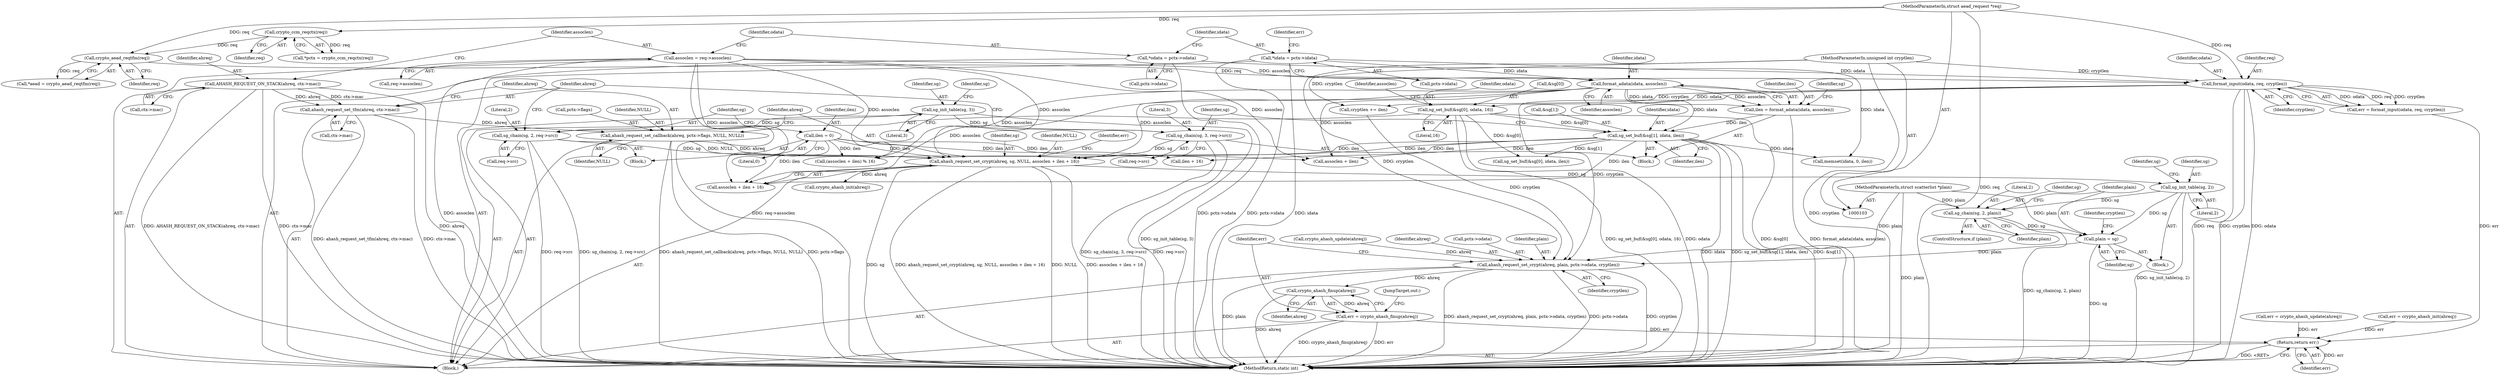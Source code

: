 digraph "0_linux_3b30460c5b0ed762be75a004e924ec3f8711e032@pointer" {
"1000269" [label="(Call,plain = sg)"];
"1000253" [label="(Call,sg_init_table(sg, 2))"];
"1000212" [label="(Call,ahash_request_set_crypt(ahreq, sg, NULL, assoclen + ilen + 16))"];
"1000205" [label="(Call,ahash_request_set_callback(ahreq, pctx->flags, NULL, NULL))"];
"1000200" [label="(Call,ahash_request_set_tfm(ahreq, ctx->mac))"];
"1000123" [label="(Call,AHASH_REQUEST_ON_STACK(ahreq, ctx->mac))"];
"1000194" [label="(Call,sg_chain(sg, 2, req->src))"];
"1000158" [label="(Call,sg_init_table(sg, 3))"];
"1000183" [label="(Call,sg_chain(sg, 3, req->src))"];
"1000129" [label="(Call,assoclen = req->assoclen)"];
"1000173" [label="(Call,format_adata(idata, assoclen))"];
"1000142" [label="(Call,*idata = pctx->idata)"];
"1000176" [label="(Call,sg_set_buf(&sg[1], idata, ilen))"];
"1000161" [label="(Call,sg_set_buf(&sg[0], odata, 16))"];
"1000151" [label="(Call,format_input(odata, req, cryptlen))"];
"1000136" [label="(Call,*odata = pctx->odata)"];
"1000116" [label="(Call,crypto_aead_reqtfm(req))"];
"1000111" [label="(Call,crypto_ccm_reqctx(req))"];
"1000104" [label="(MethodParameterIn,struct aead_request *req)"];
"1000106" [label="(MethodParameterIn,unsigned int cryptlen)"];
"1000171" [label="(Call,ilen = format_adata(idata, assoclen))"];
"1000191" [label="(Call,ilen = 0)"];
"1000265" [label="(Call,sg_chain(sg, 2, plain))"];
"1000105" [label="(MethodParameterIn,struct scatterlist *plain)"];
"1000275" [label="(Call,ahash_request_set_crypt(ahreq, plain, pctx->odata, cryptlen))"];
"1000284" [label="(Call,crypto_ahash_finup(ahreq))"];
"1000282" [label="(Call,err = crypto_ahash_finup(ahreq))"];
"1000287" [label="(Return,return err;)"];
"1000182" [label="(Identifier,ilen)"];
"1000151" [label="(Call,format_input(odata, req, cryptlen))"];
"1000186" [label="(Call,req->src)"];
"1000273" [label="(Identifier,cryptlen)"];
"1000212" [label="(Call,ahash_request_set_crypt(ahreq, sg, NULL, assoclen + ilen + 16))"];
"1000137" [label="(Identifier,odata)"];
"1000270" [label="(Identifier,plain)"];
"1000117" [label="(Identifier,req)"];
"1000213" [label="(Identifier,ahreq)"];
"1000277" [label="(Identifier,plain)"];
"1000210" [label="(Identifier,NULL)"];
"1000271" [label="(Identifier,sg)"];
"1000211" [label="(Identifier,NULL)"];
"1000124" [label="(Identifier,ahreq)"];
"1000240" [label="(Call,assoclen + ilen)"];
"1000162" [label="(Call,&sg[0])"];
"1000265" [label="(Call,sg_chain(sg, 2, plain))"];
"1000228" [label="(Call,err = crypto_ahash_update(ahreq))"];
"1000275" [label="(Call,ahash_request_set_crypt(ahreq, plain, pctx->odata, cryptlen))"];
"1000116" [label="(Call,crypto_aead_reqtfm(req))"];
"1000195" [label="(Identifier,sg)"];
"1000154" [label="(Identifier,cryptlen)"];
"1000179" [label="(Identifier,sg)"];
"1000176" [label="(Call,sg_set_buf(&sg[1], idata, ilen))"];
"1000170" [label="(Block,)"];
"1000114" [label="(Call,*aead = crypto_aead_reqtfm(req))"];
"1000123" [label="(Call,AHASH_REQUEST_ON_STACK(ahreq, ctx->mac))"];
"1000144" [label="(Call,pctx->idata)"];
"1000287" [label="(Return,return err;)"];
"1000177" [label="(Call,&sg[1])"];
"1000143" [label="(Identifier,idata)"];
"1000256" [label="(Call,sg_set_buf(&sg[0], idata, ilen))"];
"1000167" [label="(Literal,16)"];
"1000215" [label="(Identifier,NULL)"];
"1000205" [label="(Call,ahash_request_set_callback(ahreq, pctx->flags, NULL, NULL))"];
"1000206" [label="(Identifier,ahreq)"];
"1000248" [label="(Block,)"];
"1000109" [label="(Call,*pctx = crypto_ccm_reqctx(req))"];
"1000171" [label="(Call,ilen = format_adata(idata, assoclen))"];
"1000161" [label="(Call,sg_set_buf(&sg[0], odata, 16))"];
"1000142" [label="(Call,*idata = pctx->idata)"];
"1000164" [label="(Identifier,sg)"];
"1000136" [label="(Call,*odata = pctx->odata)"];
"1000216" [label="(Call,assoclen + ilen + 16)"];
"1000160" [label="(Literal,3)"];
"1000169" [label="(Identifier,assoclen)"];
"1000200" [label="(Call,ahash_request_set_tfm(ahreq, ctx->mac))"];
"1000149" [label="(Call,err = format_input(odata, req, cryptlen))"];
"1000272" [label="(Call,cryptlen += ilen)"];
"1000263" [label="(ControlStructure,if (plain))"];
"1000288" [label="(Identifier,err)"];
"1000192" [label="(Identifier,ilen)"];
"1000285" [label="(Identifier,ahreq)"];
"1000175" [label="(Identifier,assoclen)"];
"1000281" [label="(Identifier,cryptlen)"];
"1000130" [label="(Identifier,assoclen)"];
"1000222" [label="(Identifier,err)"];
"1000249" [label="(Call,memset(idata, 0, ilen))"];
"1000104" [label="(MethodParameterIn,struct aead_request *req)"];
"1000111" [label="(Call,crypto_ccm_reqctx(req))"];
"1000190" [label="(Block,)"];
"1000289" [label="(MethodReturn,static int)"];
"1000230" [label="(Call,crypto_ahash_update(ahreq))"];
"1000183" [label="(Call,sg_chain(sg, 3, req->src))"];
"1000153" [label="(Identifier,req)"];
"1000131" [label="(Call,req->assoclen)"];
"1000107" [label="(Block,)"];
"1000106" [label="(MethodParameterIn,unsigned int cryptlen)"];
"1000282" [label="(Call,err = crypto_ahash_finup(ahreq))"];
"1000269" [label="(Call,plain = sg)"];
"1000253" [label="(Call,sg_init_table(sg, 2))"];
"1000268" [label="(Identifier,plain)"];
"1000283" [label="(Identifier,err)"];
"1000174" [label="(Identifier,idata)"];
"1000152" [label="(Identifier,odata)"];
"1000276" [label="(Identifier,ahreq)"];
"1000105" [label="(MethodParameterIn,struct scatterlist *plain)"];
"1000150" [label="(Identifier,err)"];
"1000259" [label="(Identifier,sg)"];
"1000158" [label="(Call,sg_init_table(sg, 3))"];
"1000254" [label="(Identifier,sg)"];
"1000278" [label="(Call,pctx->odata)"];
"1000197" [label="(Call,req->src)"];
"1000166" [label="(Identifier,odata)"];
"1000196" [label="(Literal,2)"];
"1000221" [label="(Call,err = crypto_ahash_init(ahreq))"];
"1000267" [label="(Literal,2)"];
"1000191" [label="(Call,ilen = 0)"];
"1000223" [label="(Call,crypto_ahash_init(ahreq))"];
"1000194" [label="(Call,sg_chain(sg, 2, req->src))"];
"1000284" [label="(Call,crypto_ahash_finup(ahreq))"];
"1000286" [label="(JumpTarget,out:)"];
"1000184" [label="(Identifier,sg)"];
"1000138" [label="(Call,pctx->odata)"];
"1000214" [label="(Identifier,sg)"];
"1000129" [label="(Call,assoclen = req->assoclen)"];
"1000266" [label="(Identifier,sg)"];
"1000207" [label="(Call,pctx->flags)"];
"1000159" [label="(Identifier,sg)"];
"1000125" [label="(Call,ctx->mac)"];
"1000112" [label="(Identifier,req)"];
"1000255" [label="(Literal,2)"];
"1000202" [label="(Call,ctx->mac)"];
"1000201" [label="(Identifier,ahreq)"];
"1000173" [label="(Call,format_adata(idata, assoclen))"];
"1000218" [label="(Call,ilen + 16)"];
"1000172" [label="(Identifier,ilen)"];
"1000185" [label="(Literal,3)"];
"1000193" [label="(Literal,0)"];
"1000239" [label="(Call,(assoclen + ilen) % 16)"];
"1000181" [label="(Identifier,idata)"];
"1000269" -> "1000248"  [label="AST: "];
"1000269" -> "1000271"  [label="CFG: "];
"1000270" -> "1000269"  [label="AST: "];
"1000271" -> "1000269"  [label="AST: "];
"1000273" -> "1000269"  [label="CFG: "];
"1000269" -> "1000289"  [label="DDG: sg"];
"1000253" -> "1000269"  [label="DDG: sg"];
"1000265" -> "1000269"  [label="DDG: sg"];
"1000105" -> "1000269"  [label="DDG: plain"];
"1000269" -> "1000275"  [label="DDG: plain"];
"1000253" -> "1000248"  [label="AST: "];
"1000253" -> "1000255"  [label="CFG: "];
"1000254" -> "1000253"  [label="AST: "];
"1000255" -> "1000253"  [label="AST: "];
"1000259" -> "1000253"  [label="CFG: "];
"1000253" -> "1000289"  [label="DDG: sg_init_table(sg, 2)"];
"1000212" -> "1000253"  [label="DDG: sg"];
"1000253" -> "1000265"  [label="DDG: sg"];
"1000212" -> "1000107"  [label="AST: "];
"1000212" -> "1000216"  [label="CFG: "];
"1000213" -> "1000212"  [label="AST: "];
"1000214" -> "1000212"  [label="AST: "];
"1000215" -> "1000212"  [label="AST: "];
"1000216" -> "1000212"  [label="AST: "];
"1000222" -> "1000212"  [label="CFG: "];
"1000212" -> "1000289"  [label="DDG: assoclen + ilen + 16"];
"1000212" -> "1000289"  [label="DDG: sg"];
"1000212" -> "1000289"  [label="DDG: ahash_request_set_crypt(ahreq, sg, NULL, assoclen + ilen + 16)"];
"1000212" -> "1000289"  [label="DDG: NULL"];
"1000205" -> "1000212"  [label="DDG: ahreq"];
"1000205" -> "1000212"  [label="DDG: NULL"];
"1000194" -> "1000212"  [label="DDG: sg"];
"1000183" -> "1000212"  [label="DDG: sg"];
"1000129" -> "1000212"  [label="DDG: assoclen"];
"1000173" -> "1000212"  [label="DDG: assoclen"];
"1000176" -> "1000212"  [label="DDG: ilen"];
"1000191" -> "1000212"  [label="DDG: ilen"];
"1000212" -> "1000223"  [label="DDG: ahreq"];
"1000205" -> "1000107"  [label="AST: "];
"1000205" -> "1000211"  [label="CFG: "];
"1000206" -> "1000205"  [label="AST: "];
"1000207" -> "1000205"  [label="AST: "];
"1000210" -> "1000205"  [label="AST: "];
"1000211" -> "1000205"  [label="AST: "];
"1000213" -> "1000205"  [label="CFG: "];
"1000205" -> "1000289"  [label="DDG: pctx->flags"];
"1000205" -> "1000289"  [label="DDG: ahash_request_set_callback(ahreq, pctx->flags, NULL, NULL)"];
"1000200" -> "1000205"  [label="DDG: ahreq"];
"1000200" -> "1000107"  [label="AST: "];
"1000200" -> "1000202"  [label="CFG: "];
"1000201" -> "1000200"  [label="AST: "];
"1000202" -> "1000200"  [label="AST: "];
"1000206" -> "1000200"  [label="CFG: "];
"1000200" -> "1000289"  [label="DDG: ahash_request_set_tfm(ahreq, ctx->mac)"];
"1000200" -> "1000289"  [label="DDG: ctx->mac"];
"1000123" -> "1000200"  [label="DDG: ahreq"];
"1000123" -> "1000200"  [label="DDG: ctx->mac"];
"1000123" -> "1000107"  [label="AST: "];
"1000123" -> "1000125"  [label="CFG: "];
"1000124" -> "1000123"  [label="AST: "];
"1000125" -> "1000123"  [label="AST: "];
"1000130" -> "1000123"  [label="CFG: "];
"1000123" -> "1000289"  [label="DDG: AHASH_REQUEST_ON_STACK(ahreq, ctx->mac)"];
"1000123" -> "1000289"  [label="DDG: ctx->mac"];
"1000123" -> "1000289"  [label="DDG: ahreq"];
"1000194" -> "1000190"  [label="AST: "];
"1000194" -> "1000197"  [label="CFG: "];
"1000195" -> "1000194"  [label="AST: "];
"1000196" -> "1000194"  [label="AST: "];
"1000197" -> "1000194"  [label="AST: "];
"1000201" -> "1000194"  [label="CFG: "];
"1000194" -> "1000289"  [label="DDG: req->src"];
"1000194" -> "1000289"  [label="DDG: sg_chain(sg, 2, req->src)"];
"1000158" -> "1000194"  [label="DDG: sg"];
"1000158" -> "1000107"  [label="AST: "];
"1000158" -> "1000160"  [label="CFG: "];
"1000159" -> "1000158"  [label="AST: "];
"1000160" -> "1000158"  [label="AST: "];
"1000164" -> "1000158"  [label="CFG: "];
"1000158" -> "1000289"  [label="DDG: sg_init_table(sg, 3)"];
"1000158" -> "1000183"  [label="DDG: sg"];
"1000183" -> "1000170"  [label="AST: "];
"1000183" -> "1000186"  [label="CFG: "];
"1000184" -> "1000183"  [label="AST: "];
"1000185" -> "1000183"  [label="AST: "];
"1000186" -> "1000183"  [label="AST: "];
"1000201" -> "1000183"  [label="CFG: "];
"1000183" -> "1000289"  [label="DDG: req->src"];
"1000183" -> "1000289"  [label="DDG: sg_chain(sg, 3, req->src)"];
"1000129" -> "1000107"  [label="AST: "];
"1000129" -> "1000131"  [label="CFG: "];
"1000130" -> "1000129"  [label="AST: "];
"1000131" -> "1000129"  [label="AST: "];
"1000137" -> "1000129"  [label="CFG: "];
"1000129" -> "1000289"  [label="DDG: assoclen"];
"1000129" -> "1000289"  [label="DDG: req->assoclen"];
"1000129" -> "1000173"  [label="DDG: assoclen"];
"1000129" -> "1000216"  [label="DDG: assoclen"];
"1000129" -> "1000239"  [label="DDG: assoclen"];
"1000129" -> "1000240"  [label="DDG: assoclen"];
"1000173" -> "1000171"  [label="AST: "];
"1000173" -> "1000175"  [label="CFG: "];
"1000174" -> "1000173"  [label="AST: "];
"1000175" -> "1000173"  [label="AST: "];
"1000171" -> "1000173"  [label="CFG: "];
"1000173" -> "1000171"  [label="DDG: idata"];
"1000173" -> "1000171"  [label="DDG: assoclen"];
"1000142" -> "1000173"  [label="DDG: idata"];
"1000173" -> "1000176"  [label="DDG: idata"];
"1000173" -> "1000216"  [label="DDG: assoclen"];
"1000173" -> "1000239"  [label="DDG: assoclen"];
"1000173" -> "1000240"  [label="DDG: assoclen"];
"1000142" -> "1000107"  [label="AST: "];
"1000142" -> "1000144"  [label="CFG: "];
"1000143" -> "1000142"  [label="AST: "];
"1000144" -> "1000142"  [label="AST: "];
"1000150" -> "1000142"  [label="CFG: "];
"1000142" -> "1000289"  [label="DDG: pctx->idata"];
"1000142" -> "1000289"  [label="DDG: idata"];
"1000142" -> "1000249"  [label="DDG: idata"];
"1000176" -> "1000170"  [label="AST: "];
"1000176" -> "1000182"  [label="CFG: "];
"1000177" -> "1000176"  [label="AST: "];
"1000181" -> "1000176"  [label="AST: "];
"1000182" -> "1000176"  [label="AST: "];
"1000184" -> "1000176"  [label="CFG: "];
"1000176" -> "1000289"  [label="DDG: idata"];
"1000176" -> "1000289"  [label="DDG: sg_set_buf(&sg[1], idata, ilen)"];
"1000176" -> "1000289"  [label="DDG: &sg[1]"];
"1000161" -> "1000176"  [label="DDG: &sg[0]"];
"1000171" -> "1000176"  [label="DDG: ilen"];
"1000176" -> "1000216"  [label="DDG: ilen"];
"1000176" -> "1000218"  [label="DDG: ilen"];
"1000176" -> "1000239"  [label="DDG: ilen"];
"1000176" -> "1000240"  [label="DDG: ilen"];
"1000176" -> "1000249"  [label="DDG: idata"];
"1000176" -> "1000256"  [label="DDG: &sg[1]"];
"1000161" -> "1000107"  [label="AST: "];
"1000161" -> "1000167"  [label="CFG: "];
"1000162" -> "1000161"  [label="AST: "];
"1000166" -> "1000161"  [label="AST: "];
"1000167" -> "1000161"  [label="AST: "];
"1000169" -> "1000161"  [label="CFG: "];
"1000161" -> "1000289"  [label="DDG: odata"];
"1000161" -> "1000289"  [label="DDG: &sg[0]"];
"1000161" -> "1000289"  [label="DDG: sg_set_buf(&sg[0], odata, 16)"];
"1000151" -> "1000161"  [label="DDG: odata"];
"1000161" -> "1000256"  [label="DDG: &sg[0]"];
"1000151" -> "1000149"  [label="AST: "];
"1000151" -> "1000154"  [label="CFG: "];
"1000152" -> "1000151"  [label="AST: "];
"1000153" -> "1000151"  [label="AST: "];
"1000154" -> "1000151"  [label="AST: "];
"1000149" -> "1000151"  [label="CFG: "];
"1000151" -> "1000289"  [label="DDG: odata"];
"1000151" -> "1000289"  [label="DDG: req"];
"1000151" -> "1000289"  [label="DDG: cryptlen"];
"1000151" -> "1000149"  [label="DDG: odata"];
"1000151" -> "1000149"  [label="DDG: req"];
"1000151" -> "1000149"  [label="DDG: cryptlen"];
"1000136" -> "1000151"  [label="DDG: odata"];
"1000116" -> "1000151"  [label="DDG: req"];
"1000104" -> "1000151"  [label="DDG: req"];
"1000106" -> "1000151"  [label="DDG: cryptlen"];
"1000151" -> "1000272"  [label="DDG: cryptlen"];
"1000151" -> "1000275"  [label="DDG: cryptlen"];
"1000136" -> "1000107"  [label="AST: "];
"1000136" -> "1000138"  [label="CFG: "];
"1000137" -> "1000136"  [label="AST: "];
"1000138" -> "1000136"  [label="AST: "];
"1000143" -> "1000136"  [label="CFG: "];
"1000136" -> "1000289"  [label="DDG: pctx->odata"];
"1000116" -> "1000114"  [label="AST: "];
"1000116" -> "1000117"  [label="CFG: "];
"1000117" -> "1000116"  [label="AST: "];
"1000114" -> "1000116"  [label="CFG: "];
"1000116" -> "1000114"  [label="DDG: req"];
"1000111" -> "1000116"  [label="DDG: req"];
"1000104" -> "1000116"  [label="DDG: req"];
"1000111" -> "1000109"  [label="AST: "];
"1000111" -> "1000112"  [label="CFG: "];
"1000112" -> "1000111"  [label="AST: "];
"1000109" -> "1000111"  [label="CFG: "];
"1000111" -> "1000109"  [label="DDG: req"];
"1000104" -> "1000111"  [label="DDG: req"];
"1000104" -> "1000103"  [label="AST: "];
"1000104" -> "1000289"  [label="DDG: req"];
"1000106" -> "1000103"  [label="AST: "];
"1000106" -> "1000289"  [label="DDG: cryptlen"];
"1000106" -> "1000272"  [label="DDG: cryptlen"];
"1000106" -> "1000275"  [label="DDG: cryptlen"];
"1000171" -> "1000170"  [label="AST: "];
"1000172" -> "1000171"  [label="AST: "];
"1000179" -> "1000171"  [label="CFG: "];
"1000171" -> "1000289"  [label="DDG: format_adata(idata, assoclen)"];
"1000191" -> "1000190"  [label="AST: "];
"1000191" -> "1000193"  [label="CFG: "];
"1000192" -> "1000191"  [label="AST: "];
"1000193" -> "1000191"  [label="AST: "];
"1000195" -> "1000191"  [label="CFG: "];
"1000191" -> "1000216"  [label="DDG: ilen"];
"1000191" -> "1000218"  [label="DDG: ilen"];
"1000191" -> "1000239"  [label="DDG: ilen"];
"1000191" -> "1000240"  [label="DDG: ilen"];
"1000265" -> "1000263"  [label="AST: "];
"1000265" -> "1000268"  [label="CFG: "];
"1000266" -> "1000265"  [label="AST: "];
"1000267" -> "1000265"  [label="AST: "];
"1000268" -> "1000265"  [label="AST: "];
"1000270" -> "1000265"  [label="CFG: "];
"1000265" -> "1000289"  [label="DDG: sg_chain(sg, 2, plain)"];
"1000105" -> "1000265"  [label="DDG: plain"];
"1000105" -> "1000103"  [label="AST: "];
"1000105" -> "1000289"  [label="DDG: plain"];
"1000105" -> "1000275"  [label="DDG: plain"];
"1000275" -> "1000107"  [label="AST: "];
"1000275" -> "1000281"  [label="CFG: "];
"1000276" -> "1000275"  [label="AST: "];
"1000277" -> "1000275"  [label="AST: "];
"1000278" -> "1000275"  [label="AST: "];
"1000281" -> "1000275"  [label="AST: "];
"1000283" -> "1000275"  [label="CFG: "];
"1000275" -> "1000289"  [label="DDG: ahash_request_set_crypt(ahreq, plain, pctx->odata, cryptlen)"];
"1000275" -> "1000289"  [label="DDG: pctx->odata"];
"1000275" -> "1000289"  [label="DDG: cryptlen"];
"1000275" -> "1000289"  [label="DDG: plain"];
"1000230" -> "1000275"  [label="DDG: ahreq"];
"1000272" -> "1000275"  [label="DDG: cryptlen"];
"1000275" -> "1000284"  [label="DDG: ahreq"];
"1000284" -> "1000282"  [label="AST: "];
"1000284" -> "1000285"  [label="CFG: "];
"1000285" -> "1000284"  [label="AST: "];
"1000282" -> "1000284"  [label="CFG: "];
"1000284" -> "1000289"  [label="DDG: ahreq"];
"1000284" -> "1000282"  [label="DDG: ahreq"];
"1000282" -> "1000107"  [label="AST: "];
"1000283" -> "1000282"  [label="AST: "];
"1000286" -> "1000282"  [label="CFG: "];
"1000282" -> "1000289"  [label="DDG: crypto_ahash_finup(ahreq)"];
"1000282" -> "1000289"  [label="DDG: err"];
"1000282" -> "1000287"  [label="DDG: err"];
"1000287" -> "1000107"  [label="AST: "];
"1000287" -> "1000288"  [label="CFG: "];
"1000288" -> "1000287"  [label="AST: "];
"1000289" -> "1000287"  [label="CFG: "];
"1000287" -> "1000289"  [label="DDG: <RET>"];
"1000288" -> "1000287"  [label="DDG: err"];
"1000228" -> "1000287"  [label="DDG: err"];
"1000221" -> "1000287"  [label="DDG: err"];
"1000149" -> "1000287"  [label="DDG: err"];
}
